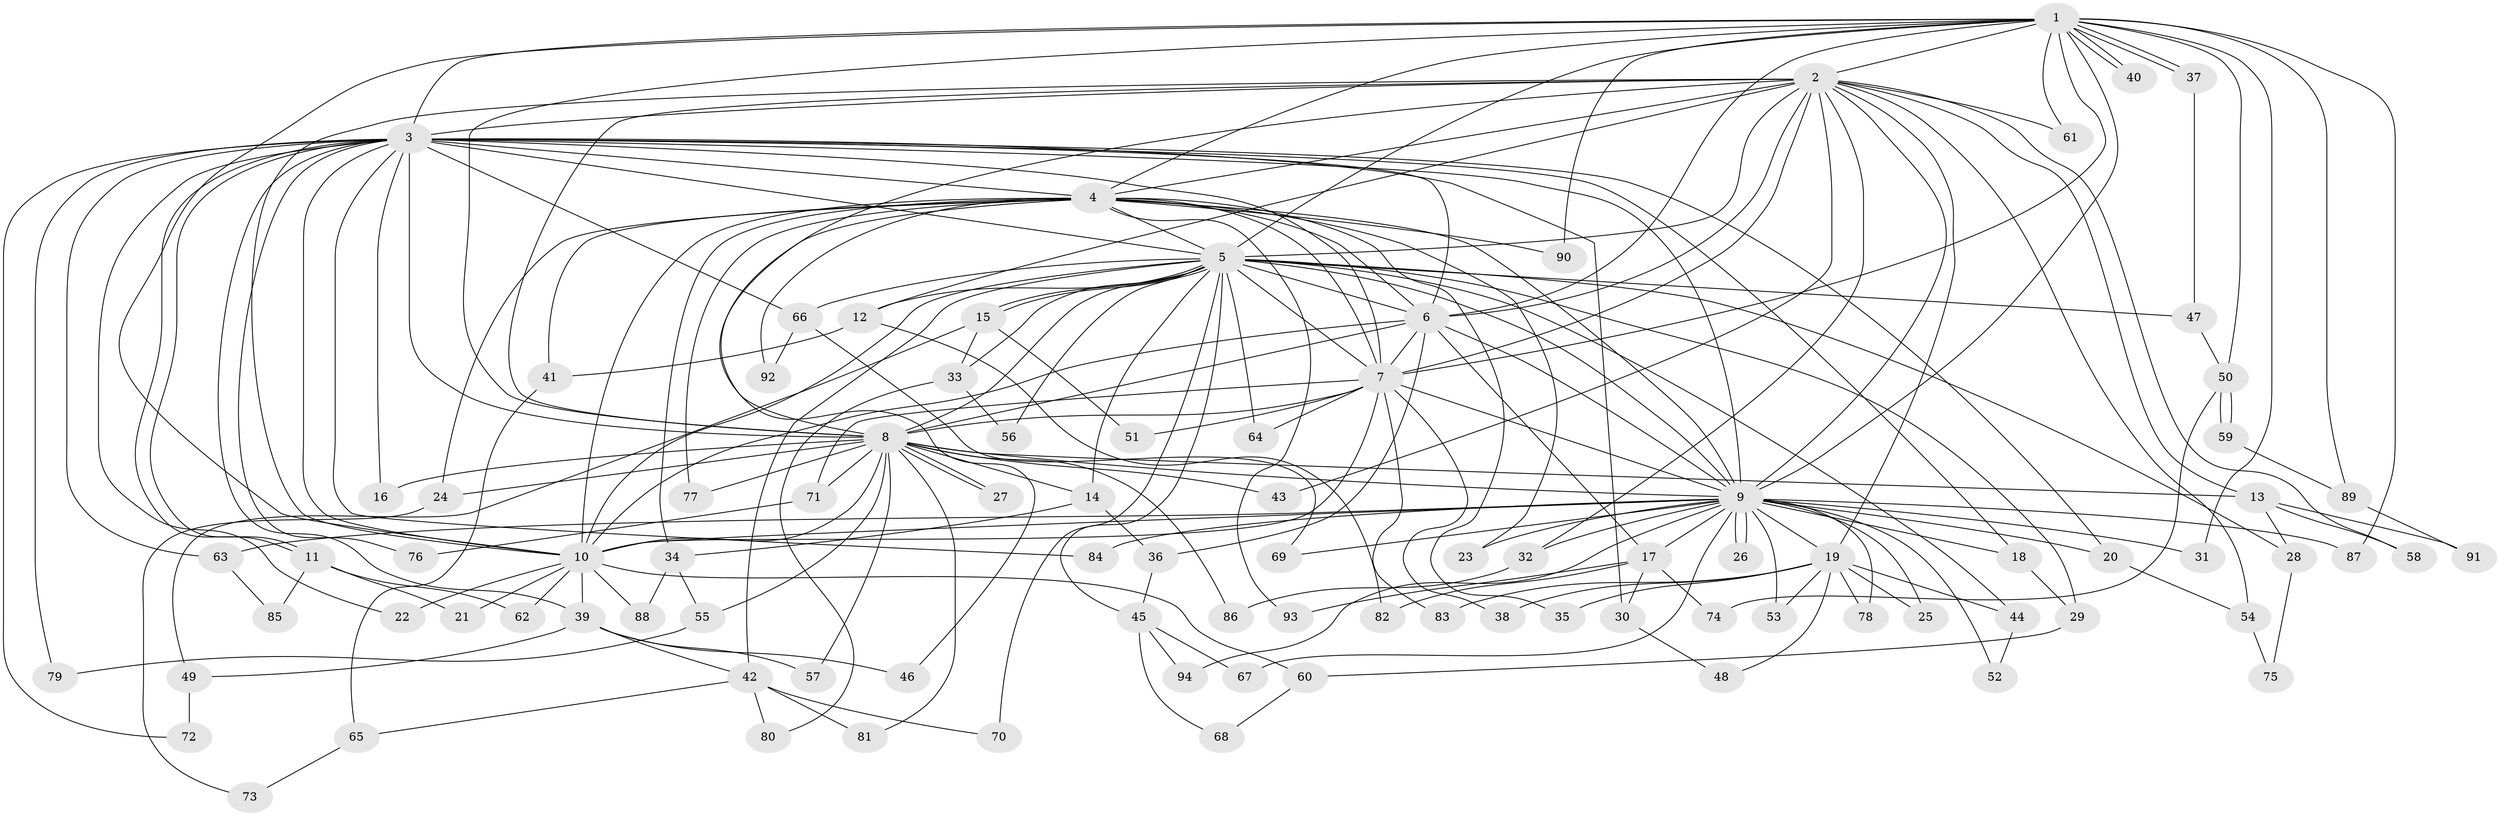 // coarse degree distribution, {19: 0.02127659574468085, 17: 0.02127659574468085, 2: 0.5319148936170213, 1: 0.14893617021276595, 3: 0.06382978723404255, 13: 0.0425531914893617, 5: 0.0851063829787234, 4: 0.06382978723404255, 18: 0.02127659574468085}
// Generated by graph-tools (version 1.1) at 2025/49/03/04/25 21:49:06]
// undirected, 94 vertices, 213 edges
graph export_dot {
graph [start="1"]
  node [color=gray90,style=filled];
  1;
  2;
  3;
  4;
  5;
  6;
  7;
  8;
  9;
  10;
  11;
  12;
  13;
  14;
  15;
  16;
  17;
  18;
  19;
  20;
  21;
  22;
  23;
  24;
  25;
  26;
  27;
  28;
  29;
  30;
  31;
  32;
  33;
  34;
  35;
  36;
  37;
  38;
  39;
  40;
  41;
  42;
  43;
  44;
  45;
  46;
  47;
  48;
  49;
  50;
  51;
  52;
  53;
  54;
  55;
  56;
  57;
  58;
  59;
  60;
  61;
  62;
  63;
  64;
  65;
  66;
  67;
  68;
  69;
  70;
  71;
  72;
  73;
  74;
  75;
  76;
  77;
  78;
  79;
  80;
  81;
  82;
  83;
  84;
  85;
  86;
  87;
  88;
  89;
  90;
  91;
  92;
  93;
  94;
  1 -- 2;
  1 -- 3;
  1 -- 4;
  1 -- 5;
  1 -- 6;
  1 -- 7;
  1 -- 8;
  1 -- 9;
  1 -- 10;
  1 -- 31;
  1 -- 37;
  1 -- 37;
  1 -- 40;
  1 -- 40;
  1 -- 50;
  1 -- 61;
  1 -- 87;
  1 -- 89;
  1 -- 90;
  2 -- 3;
  2 -- 4;
  2 -- 5;
  2 -- 6;
  2 -- 7;
  2 -- 8;
  2 -- 9;
  2 -- 10;
  2 -- 12;
  2 -- 13;
  2 -- 19;
  2 -- 32;
  2 -- 43;
  2 -- 46;
  2 -- 54;
  2 -- 58;
  2 -- 61;
  3 -- 4;
  3 -- 5;
  3 -- 6;
  3 -- 7;
  3 -- 8;
  3 -- 9;
  3 -- 10;
  3 -- 11;
  3 -- 11;
  3 -- 16;
  3 -- 18;
  3 -- 20;
  3 -- 22;
  3 -- 30;
  3 -- 39;
  3 -- 63;
  3 -- 66;
  3 -- 72;
  3 -- 76;
  3 -- 79;
  3 -- 84;
  4 -- 5;
  4 -- 6;
  4 -- 7;
  4 -- 8;
  4 -- 9;
  4 -- 10;
  4 -- 23;
  4 -- 24;
  4 -- 34;
  4 -- 35;
  4 -- 41;
  4 -- 77;
  4 -- 90;
  4 -- 92;
  4 -- 93;
  5 -- 6;
  5 -- 7;
  5 -- 8;
  5 -- 9;
  5 -- 10;
  5 -- 12;
  5 -- 14;
  5 -- 15;
  5 -- 15;
  5 -- 28;
  5 -- 29;
  5 -- 33;
  5 -- 42;
  5 -- 44;
  5 -- 45;
  5 -- 47;
  5 -- 56;
  5 -- 64;
  5 -- 66;
  5 -- 70;
  6 -- 7;
  6 -- 8;
  6 -- 9;
  6 -- 10;
  6 -- 17;
  6 -- 36;
  7 -- 8;
  7 -- 9;
  7 -- 10;
  7 -- 38;
  7 -- 51;
  7 -- 64;
  7 -- 71;
  7 -- 83;
  8 -- 9;
  8 -- 10;
  8 -- 13;
  8 -- 14;
  8 -- 16;
  8 -- 24;
  8 -- 27;
  8 -- 27;
  8 -- 43;
  8 -- 55;
  8 -- 57;
  8 -- 71;
  8 -- 77;
  8 -- 81;
  8 -- 86;
  9 -- 10;
  9 -- 17;
  9 -- 18;
  9 -- 19;
  9 -- 20;
  9 -- 23;
  9 -- 25;
  9 -- 26;
  9 -- 26;
  9 -- 31;
  9 -- 32;
  9 -- 52;
  9 -- 53;
  9 -- 63;
  9 -- 67;
  9 -- 69;
  9 -- 78;
  9 -- 84;
  9 -- 87;
  9 -- 94;
  10 -- 21;
  10 -- 22;
  10 -- 39;
  10 -- 60;
  10 -- 62;
  10 -- 88;
  11 -- 21;
  11 -- 62;
  11 -- 85;
  12 -- 41;
  12 -- 82;
  13 -- 28;
  13 -- 58;
  13 -- 91;
  14 -- 34;
  14 -- 36;
  15 -- 33;
  15 -- 49;
  15 -- 51;
  17 -- 30;
  17 -- 74;
  17 -- 82;
  17 -- 93;
  18 -- 29;
  19 -- 25;
  19 -- 35;
  19 -- 38;
  19 -- 44;
  19 -- 48;
  19 -- 53;
  19 -- 78;
  19 -- 83;
  20 -- 54;
  24 -- 73;
  28 -- 75;
  29 -- 60;
  30 -- 48;
  32 -- 86;
  33 -- 56;
  33 -- 80;
  34 -- 55;
  34 -- 88;
  36 -- 45;
  37 -- 47;
  39 -- 42;
  39 -- 46;
  39 -- 49;
  39 -- 57;
  41 -- 65;
  42 -- 65;
  42 -- 70;
  42 -- 80;
  42 -- 81;
  44 -- 52;
  45 -- 67;
  45 -- 68;
  45 -- 94;
  47 -- 50;
  49 -- 72;
  50 -- 59;
  50 -- 59;
  50 -- 74;
  54 -- 75;
  55 -- 79;
  59 -- 89;
  60 -- 68;
  63 -- 85;
  65 -- 73;
  66 -- 69;
  66 -- 92;
  71 -- 76;
  89 -- 91;
}
